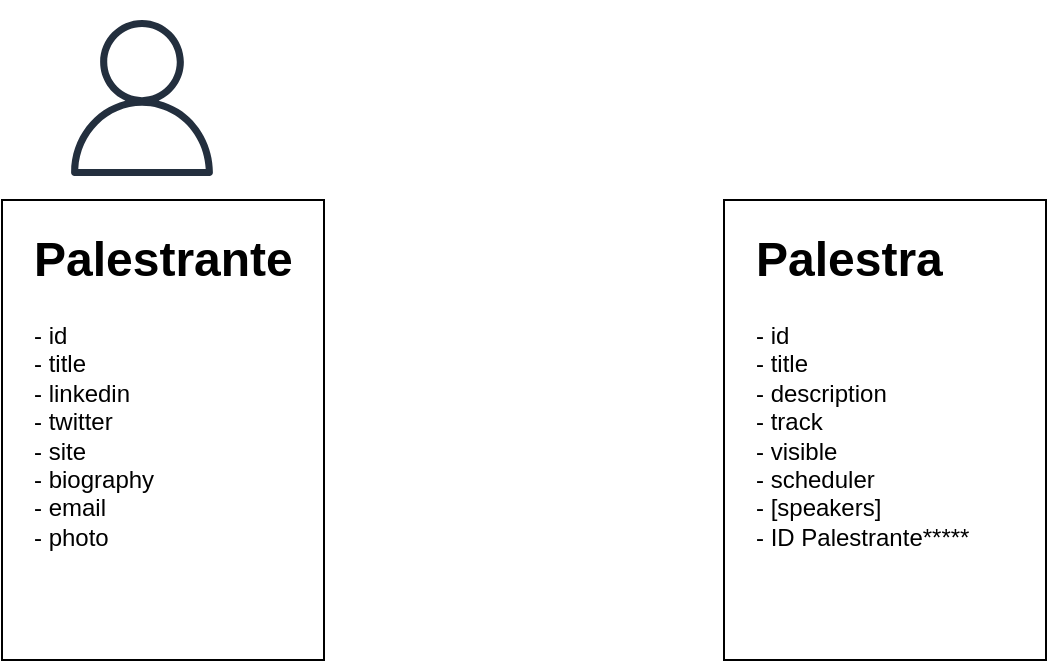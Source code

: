 <mxfile version="13.10.6" type="github">
  <diagram id="QueqKoRBgJmzvUffUsB9" name="Page-1">
    <mxGraphModel dx="576" dy="1967" grid="1" gridSize="10" guides="1" tooltips="1" connect="1" arrows="1" fold="1" page="1" pageScale="1" pageWidth="850" pageHeight="1100" math="0" shadow="0">
      <root>
        <mxCell id="0" />
        <mxCell id="1" parent="0" />
        <mxCell id="epxWoFEz3Q7Jhy87DylI-1" value="" style="outlineConnect=0;fontColor=#232F3E;gradientColor=none;fillColor=#232F3E;strokeColor=none;dashed=0;verticalLabelPosition=bottom;verticalAlign=top;align=center;html=1;fontSize=12;fontStyle=0;aspect=fixed;pointerEvents=1;shape=mxgraph.aws4.user;" parent="1" vertex="1">
          <mxGeometry x="1631" y="-60" width="78" height="78" as="geometry" />
        </mxCell>
        <mxCell id="epxWoFEz3Q7Jhy87DylI-2" value="" style="rounded=0;whiteSpace=wrap;html=1;" parent="1" vertex="1">
          <mxGeometry x="1600" y="30" width="161" height="230" as="geometry" />
        </mxCell>
        <mxCell id="epxWoFEz3Q7Jhy87DylI-3" value="&lt;h1&gt;Palestrante&lt;/h1&gt;&lt;div&gt;- id&lt;/div&gt;&lt;div&gt;- title&lt;/div&gt;&lt;div&gt;- linkedin&lt;br&gt;- twitter&lt;/div&gt;&lt;div&gt;- site&lt;/div&gt;&lt;div&gt;- biography&lt;/div&gt;&lt;div&gt;- email&lt;/div&gt;&lt;div&gt;- photo&lt;/div&gt;&lt;div&gt;&lt;br&gt;&lt;/div&gt;" style="text;html=1;strokeColor=none;fillColor=none;spacing=5;spacingTop=-20;whiteSpace=wrap;overflow=hidden;rounded=0;" parent="1" vertex="1">
          <mxGeometry x="1610.5" y="40" width="140" height="180" as="geometry" />
        </mxCell>
        <mxCell id="epxWoFEz3Q7Jhy87DylI-4" value="" style="rounded=0;whiteSpace=wrap;html=1;" parent="1" vertex="1">
          <mxGeometry x="1961" y="30" width="161" height="230" as="geometry" />
        </mxCell>
        <mxCell id="epxWoFEz3Q7Jhy87DylI-5" value="" style="shape=image;html=1;verticalAlign=top;verticalLabelPosition=bottom;labelBackgroundColor=#ffffff;imageAspect=0;aspect=fixed;image=https://cdn3.iconfinder.com/data/icons/watchify-v1-0-80px/80/microphone-80px-128.png" parent="1" vertex="1">
          <mxGeometry x="1991.5" y="-70" width="100" height="100" as="geometry" />
        </mxCell>
        <mxCell id="epxWoFEz3Q7Jhy87DylI-6" value="&lt;h1&gt;Palestra&lt;/h1&gt;&lt;div&gt;- id&lt;/div&gt;&lt;div&gt;- title&lt;/div&gt;&lt;div&gt;-&amp;nbsp;description&lt;/div&gt;&lt;div&gt;- track&lt;/div&gt;&lt;div&gt;- visible&lt;/div&gt;&lt;div&gt;- scheduler&lt;/div&gt;&lt;div&gt;- [speakers]&lt;/div&gt;&lt;div&gt;- ID Palestrante*****&lt;/div&gt;" style="text;html=1;strokeColor=none;fillColor=none;spacing=5;spacingTop=-20;whiteSpace=wrap;overflow=hidden;rounded=0;" parent="1" vertex="1">
          <mxGeometry x="1971.5" y="40" width="140" height="170" as="geometry" />
        </mxCell>
      </root>
    </mxGraphModel>
  </diagram>
</mxfile>
